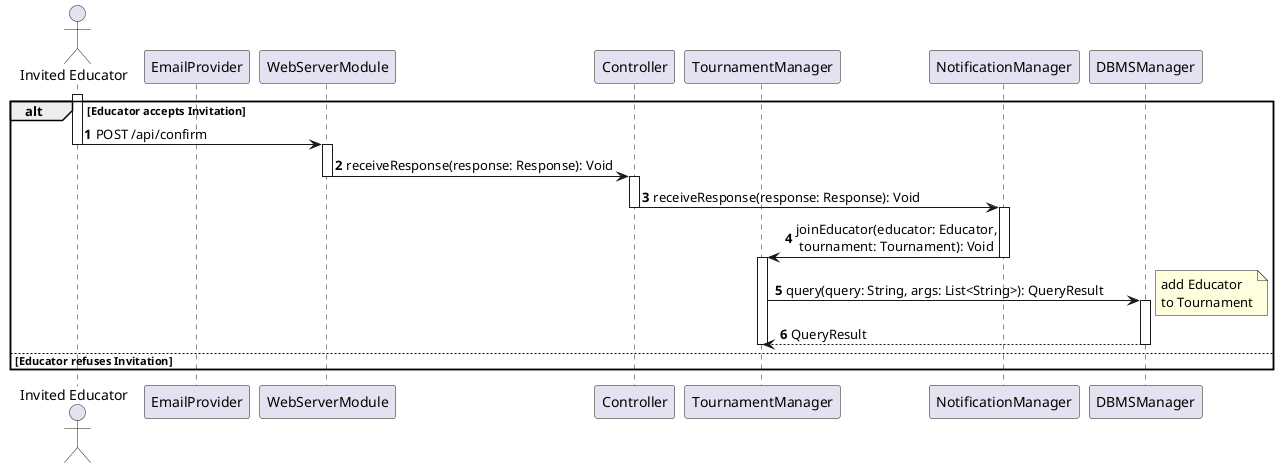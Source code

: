 @startuml

autonumber

actor "Invited Educator" as U2
participant EmailProvider as EP
participant WebServerModule as WS
participant Controller as C
participant TournamentManager as TM
participant NotificationManager as NM
participant DBMSManager as DBMS

activate U2
alt Educator accepts Invitation
    U2 -> WS: POST /api/confirm
    deactivate U2
    activate WS
    WS -> C: receiveResponse(response: Response): Void
    deactivate WS
    activate C
    C -> NM: receiveResponse(response: Response): Void
    deactivate C
    activate NM
    NM -> TM: joinEducator(educator: Educator,\n tournament: Tournament): Void
    deactivate NM
    activate TM
    TM -> DBMS: query(query: String, args: List<String>): QueryResult
    activate DBMS
    note right
        add Educator 
        to Tournament
    end note
    DBMS --> TM: QueryResult
    deactivate DBMS
    deactivate TM
else Educator refuses Invitation
end

@enduml